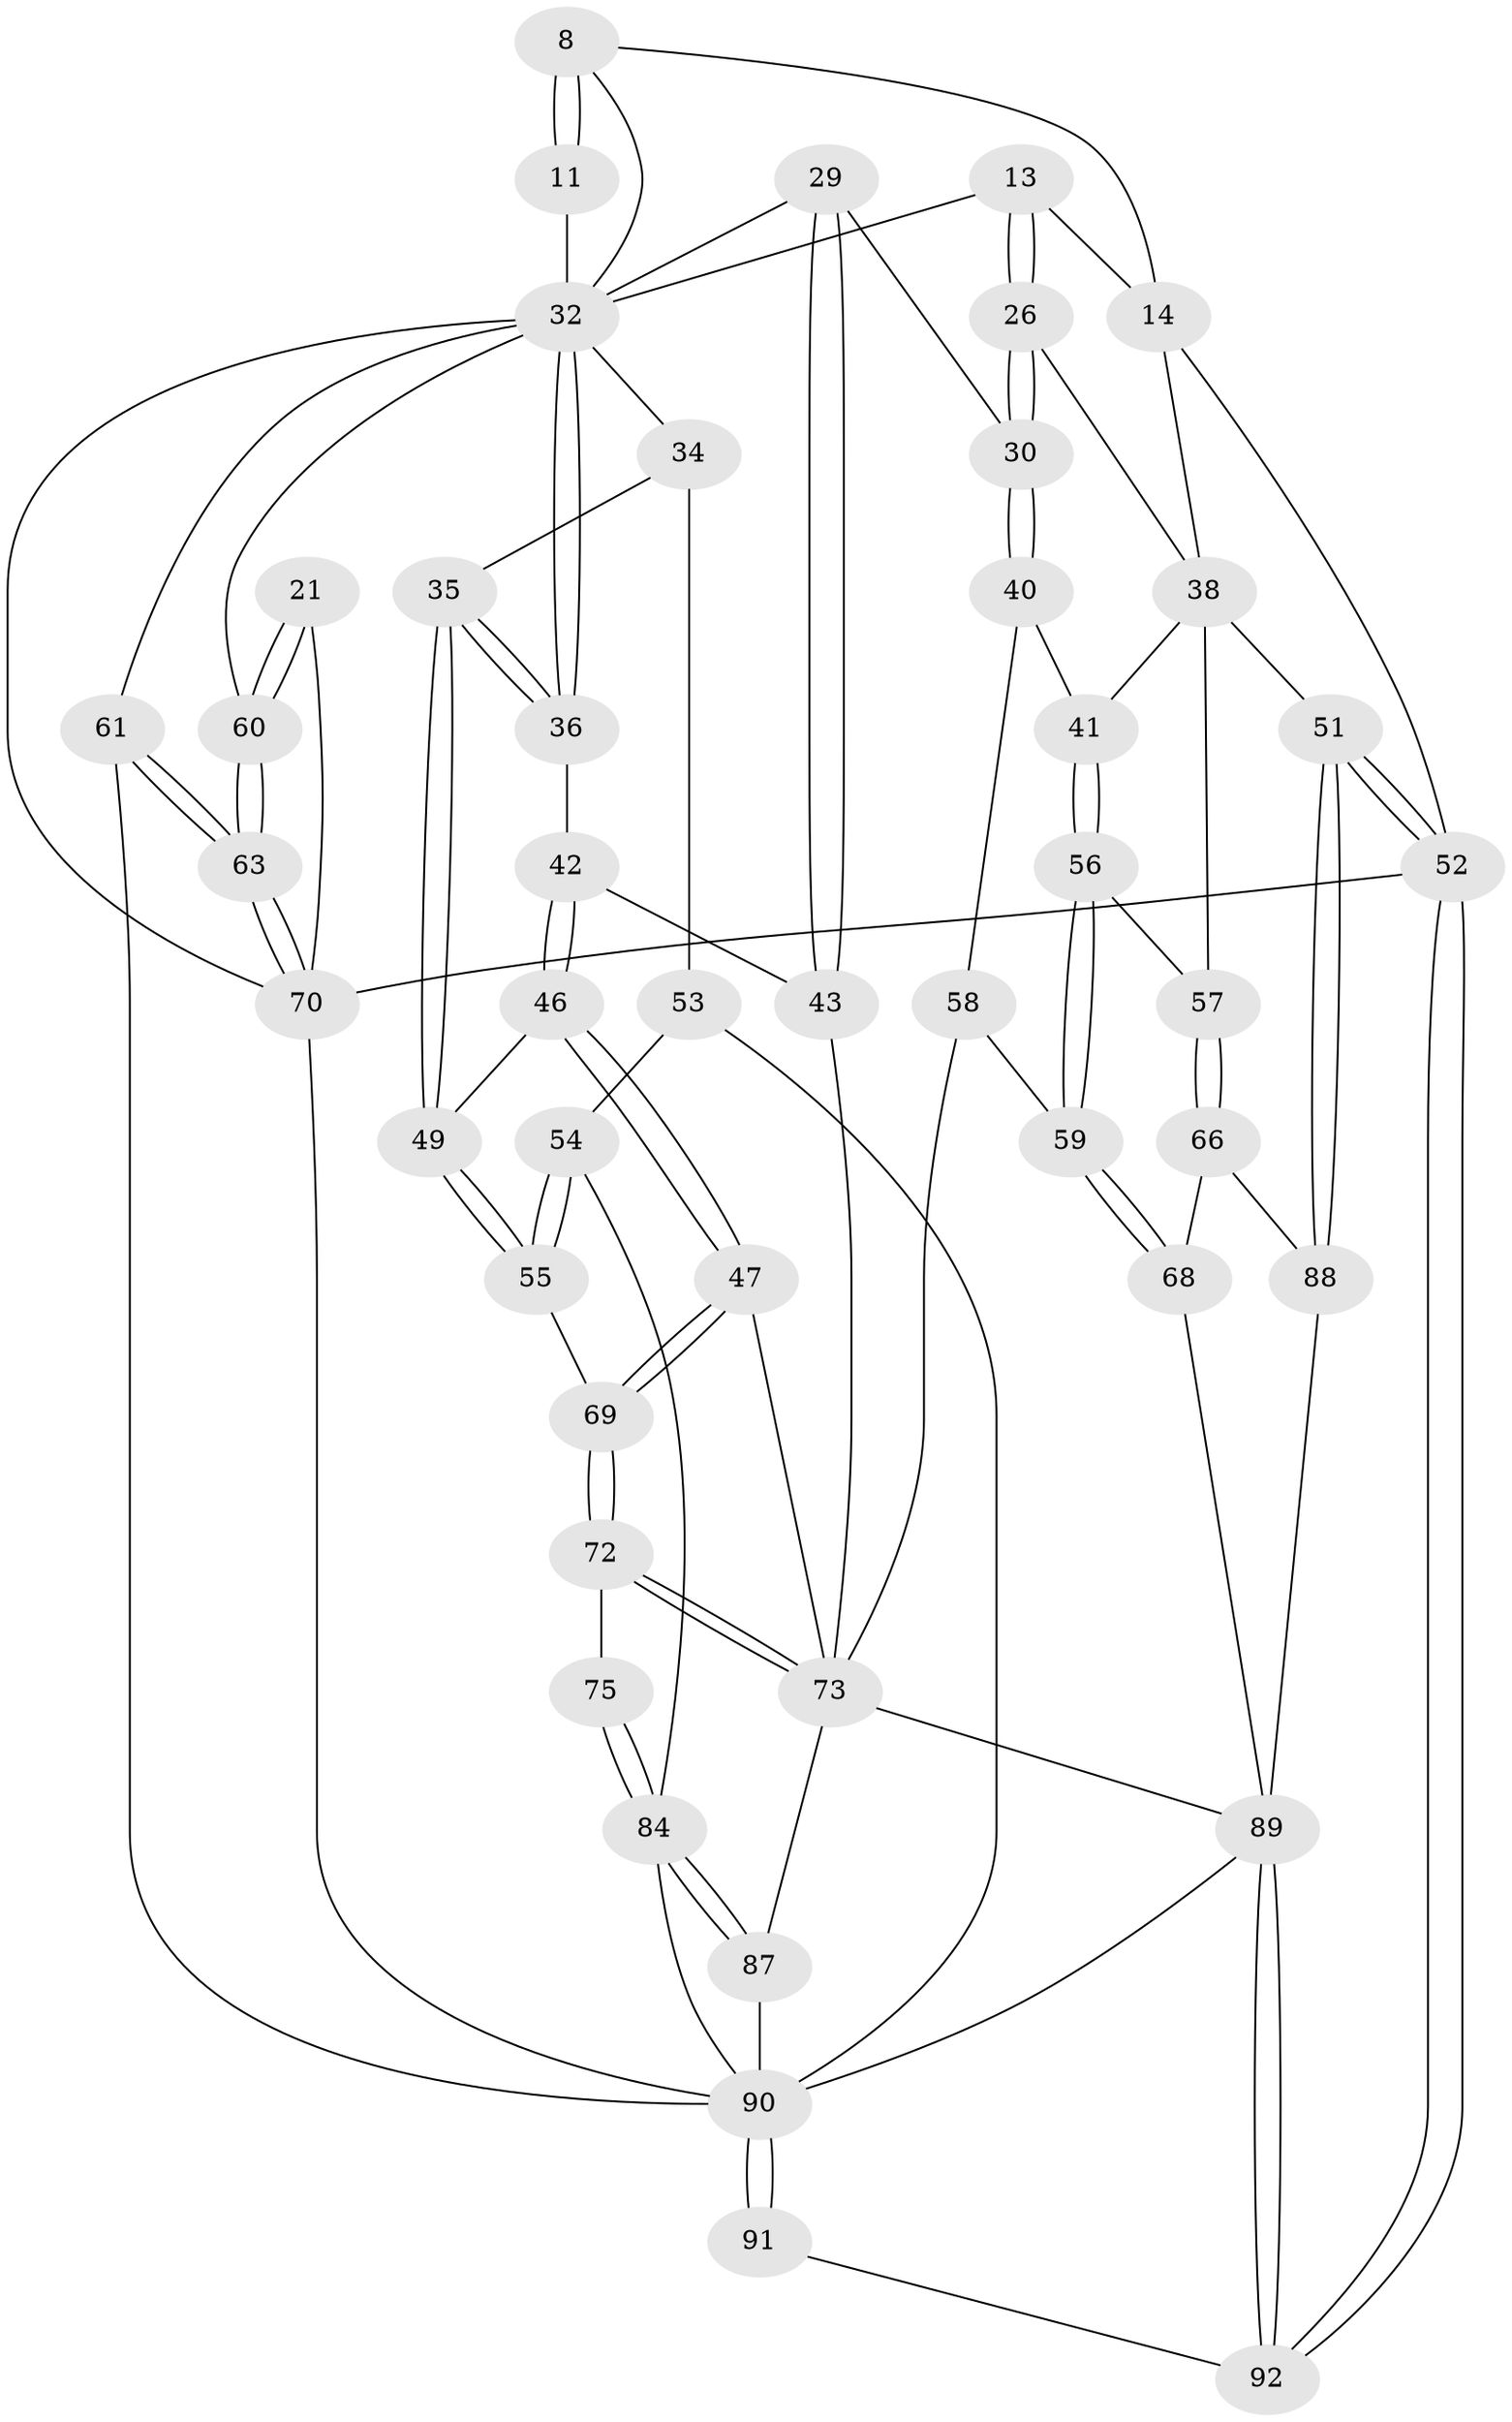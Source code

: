 // original degree distribution, {3: 0.021739130434782608, 4: 0.17391304347826086, 5: 0.6521739130434783, 6: 0.15217391304347827}
// Generated by graph-tools (version 1.1) at 2025/00/03/09/25 05:00:48]
// undirected, 46 vertices, 108 edges
graph export_dot {
graph [start="1"]
  node [color=gray90,style=filled];
  8 [pos="+0.5664609763845778+0.08141990344013648",super="+2"];
  11 [pos="+0.5684442103483707+0.10876355074347901",super="+10"];
  13 [pos="+0.3326584609924508+0.09870920382197411",super="+12"];
  14 [pos="+0.2174462969454567+0",super="+9"];
  21 [pos="+1+0.21000528040242933"];
  26 [pos="+0.31506499446011577+0.18057935367295191"];
  29 [pos="+0.4821732584278579+0.27986007765247656"];
  30 [pos="+0.3938366739364406+0.27573141922810857"];
  32 [pos="+0.6259154837410388+0.2628839068285451",super="+31+17+28+25"];
  34 [pos="+0.7801555466989935+0.36722629931048917",super="+33"];
  35 [pos="+0.7225145713224621+0.38933408495140487"];
  36 [pos="+0.6351635376899549+0.37325281972262947"];
  38 [pos="+0+0.3060677733459328",super="+37+18"];
  40 [pos="+0.2812379063549153+0.38422997998772834"];
  41 [pos="+0.28073149618912674+0.38414600767520185"];
  42 [pos="+0.6148061374619372+0.38126463661781634"];
  43 [pos="+0.4927844896942894+0.32983847608746936"];
  46 [pos="+0.5770606298362453+0.4828793392308336"];
  47 [pos="+0.5471051266803099+0.5182702498146982"];
  49 [pos="+0.6903545030457862+0.4625288009605337"];
  51 [pos="+0+1",super="+50+39+19"];
  52 [pos="+0+1",super="+5"];
  53 [pos="+0.7959358905750735+0.5104227160579191"];
  54 [pos="+0.7201111977028261+0.5860489339285151"];
  55 [pos="+0.7051313503692613+0.5817212725892588"];
  56 [pos="+0.19178098696445112+0.4540628939995368"];
  57 [pos="+0.1340462780635512+0.4528699089716835"];
  58 [pos="+0.34858762432284185+0.4798830418693293",super="+45"];
  59 [pos="+0.2247436311531962+0.5427691443639086"];
  60 [pos="+1+0.31190765695622885",super="+23+22"];
  61 [pos="+0.9406161690619973+0.6160214467549462"];
  63 [pos="+1+0.6332754095495702"];
  66 [pos="+0.06022825231943084+0.6239619684874815"];
  68 [pos="+0.22965528391323803+0.5787000410371125"];
  69 [pos="+0.6415485280365338+0.5911574424373368"];
  70 [pos="+1+1",super="+4"];
  72 [pos="+0.6322511756547173+0.6131947098417554"];
  73 [pos="+0.47668932118673774+0.7513706373955575",super="+64+65+44"];
  75 [pos="+0.656478428375753+0.7512937855221683"];
  84 [pos="+0.6421457207178198+0.8360916307896538",super="+77+74"];
  87 [pos="+0.6419034580319264+0.8365400434367412",super="+81"];
  88 [pos="+0.15139299242123008+0.8878592489499579",super="+80+67"];
  89 [pos="+0.2738570799735875+1",super="+83"];
  90 [pos="+0.44655771938731686+0.9669187148153804",super="+82+86+85"];
  91 [pos="+0.33578672876815124+1"];
  92 [pos="+0.2857595590863744+1"];
  8 -- 11 [weight=2];
  8 -- 11;
  8 -- 14;
  8 -- 32;
  11 -- 32 [weight=2];
  13 -- 14 [weight=2];
  13 -- 26;
  13 -- 26;
  13 -- 32;
  14 -- 52;
  14 -- 38;
  21 -- 60 [weight=2];
  21 -- 60;
  21 -- 70;
  26 -- 30;
  26 -- 30;
  26 -- 38;
  29 -- 30;
  29 -- 43;
  29 -- 43;
  29 -- 32;
  30 -- 40;
  30 -- 40;
  32 -- 36;
  32 -- 36;
  32 -- 34 [weight=2];
  32 -- 70;
  32 -- 60 [weight=2];
  32 -- 61;
  34 -- 35;
  34 -- 53;
  35 -- 36;
  35 -- 36;
  35 -- 49;
  35 -- 49;
  36 -- 42;
  38 -- 57;
  38 -- 51 [weight=2];
  38 -- 41;
  40 -- 41;
  40 -- 58;
  41 -- 56;
  41 -- 56;
  42 -- 43;
  42 -- 46;
  42 -- 46;
  43 -- 73;
  46 -- 47;
  46 -- 47;
  46 -- 49;
  47 -- 69;
  47 -- 69;
  47 -- 73;
  49 -- 55;
  49 -- 55;
  51 -- 52 [weight=2];
  51 -- 52;
  51 -- 88 [weight=2];
  51 -- 88;
  52 -- 92;
  52 -- 92;
  52 -- 70 [weight=2];
  53 -- 54;
  53 -- 90;
  54 -- 55;
  54 -- 55;
  54 -- 84;
  55 -- 69;
  56 -- 57;
  56 -- 59;
  56 -- 59;
  57 -- 66;
  57 -- 66;
  58 -- 59;
  58 -- 73 [weight=2];
  59 -- 68;
  59 -- 68;
  60 -- 63;
  60 -- 63;
  61 -- 63;
  61 -- 63;
  61 -- 90;
  63 -- 70;
  63 -- 70;
  66 -- 68;
  66 -- 88;
  68 -- 89;
  69 -- 72;
  69 -- 72;
  70 -- 90;
  72 -- 73;
  72 -- 73;
  72 -- 75;
  73 -- 87;
  73 -- 89;
  75 -- 84 [weight=2];
  75 -- 84;
  84 -- 87;
  84 -- 87;
  84 -- 90;
  87 -- 90 [weight=2];
  88 -- 89 [weight=2];
  89 -- 92;
  89 -- 92;
  89 -- 90;
  90 -- 91 [weight=2];
  90 -- 91;
  91 -- 92;
}
